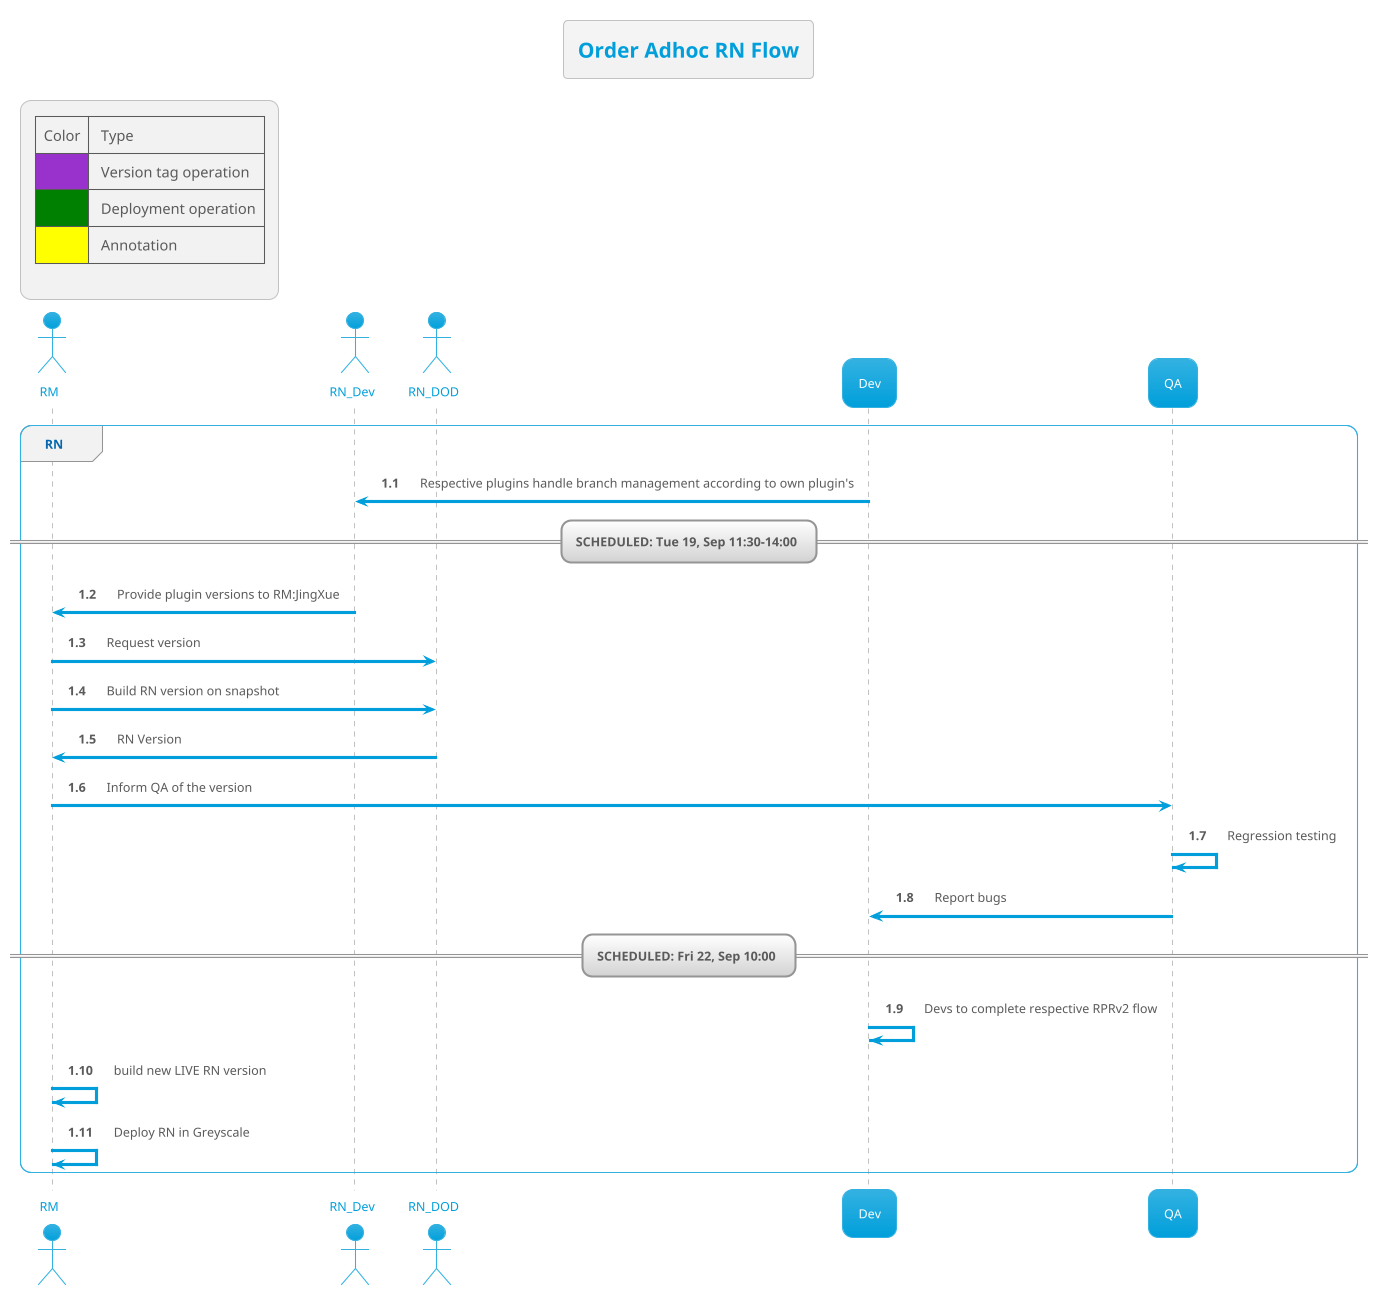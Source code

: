 @startuml
!theme bluegray
skinparam FooterFontColor black
skinparam DatabaseFontColor #007faf
skinparam ClassFontColor black
skinparam ClassBackgroundColor #d2d2d2

legend top left
    |Color| Type |
    |<#DarkOrchid>| Version tag operation|
    |<#Green>| Deployment operation|
    |<#Yellow>| Annotation|

endlegend

title <b>Order Adhoc</b> RN Flow

' box "RN Plugin Repository" 
    actor RM
    actor RN_Dev
    actor RN_DOD
    ' participant staging as staging
    ' participant release as release
' end box

autonumber 1.1
group RN
    Dev->RN_Dev: Respective plugins handle branch management according to own plugin's 

    == SCHEDULED: Tue 19, Sep 11:30-14:00 ==
    RN_Dev->RM: Provide plugin versions to RM:JingXue

    RM -> RN_DOD: Request version
    RM -> RN_DOD: Build RN version on snapshot
    RN_DOD -> RM: RN Version
    RM -> QA: Inform QA of the version
    QA -> QA: Regression testing
    QA -> Dev: Report bugs

    == SCHEDULED: Fri 22, Sep 10:00 ==
    Dev -> Dev: Devs to complete respective RPRv2 flow
    
    RM -> RM: build new LIVE RN version
    RM -> RM: Deploy RN in Greyscale
    
end


@enduml